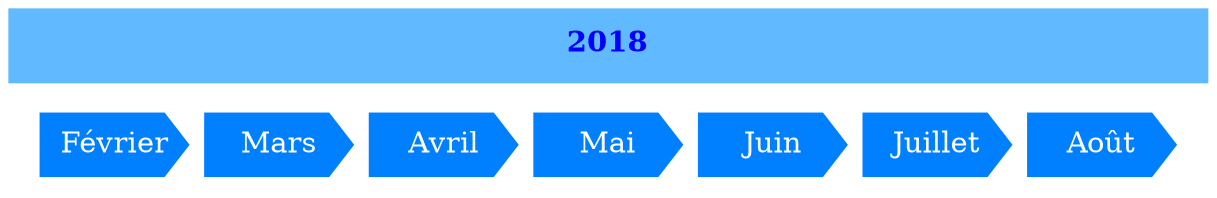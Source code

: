 digraph org {

	graph [dpi = 100];
	graph [ranksep = "0.1"]
	graph [nodesep = "0.1"]

	year [shape = box, label = <<font color="blue"><B>2018</B></font>>,
		width = 8, style=filled,fillcolor="#61BAFF", penwidth = 0]

	node [shape = cds, style = filled, fillcolor="#0080FF",
		width = 1, height = 0.6,  penwidth = 0]

	february [label = <<font color="white">Février</font>>]

	march [label = <<font color="white">Mars</font>>]

	april [label = <<font color="white">Avril</font>>]

	may [label = <<font color="white">Mai</font>>]

	june [label = <<font color="white">Juin</font>>]

	july [label = <<font color="white">Juillet</font>>]

	august [label = <<font color="white">Août</font>>]

	year -> february [style = invis]
	year -> march [style = invis]
	year -> april [style = invis]
	year -> may [style = invis, weight = 1]
	year -> june [style = invis]
	year -> july [style = invis]
	year -> august [style = invis]

	{ rank = same; year }

	{ rank = same; february; march; april; may; june; july; august}

	node [shape = box, height = 2]

//	feb_text -> february [style = invis]
//	feb_text -> march [style = invis, constraint = false, weight = 0]
//	feb_text -> april [style = invis, constraint = false, weight = 0]
//	feb_text -> may [style = invis, constraint = false, weight = 0]
//	feb_text -> june [style = invis, constraint = false, weight = 0]
//	feb_text -> july [style = invis, constraint = false, weight = 0]
//	feb_text -> august [style = invis, constraint = false, weight = 0]

//	march_text -> march [style = invis, constraint = false]

}
